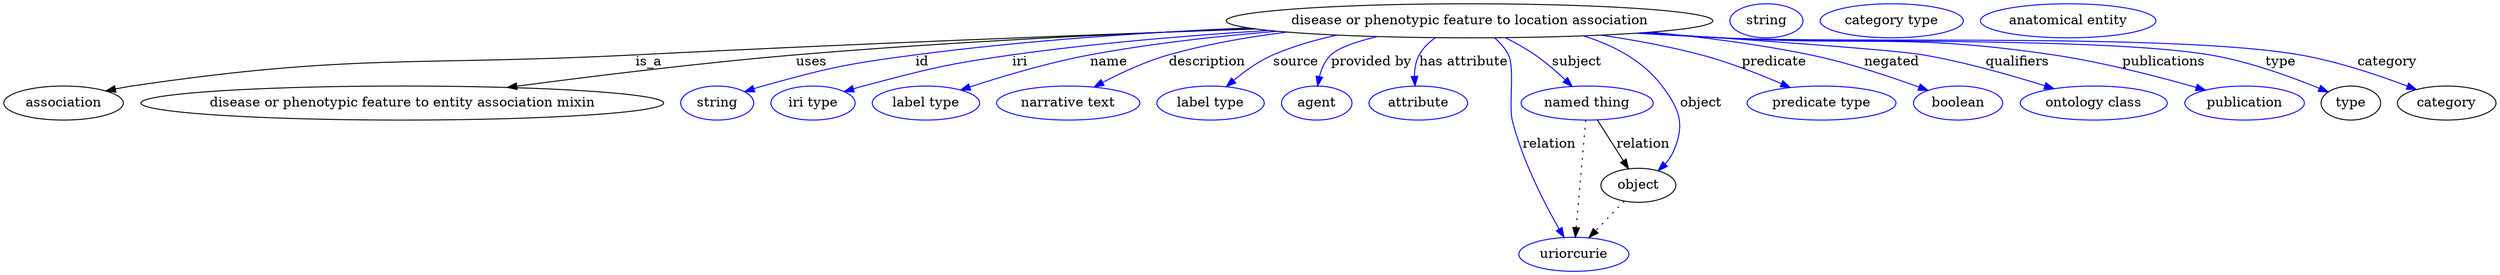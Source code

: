 digraph {
	graph [bb="0,0,2625,283"];
	node [label="\N"];
	"disease or phenotypic feature to location association"	 [height=0.5,
		label="disease or phenotypic feature to location association",
		pos="1545,265",
		width=7.1313];
	association	 [height=0.5,
		pos="63.044,178",
		width=1.7512];
	"disease or phenotypic feature to location association" -> association	 [label=is_a,
		lp="678.04,221.5",
		pos="e,108.11,190.6 1315,256.95 1137.2,250.4 884.95,240.4 664.04,229 428.79,216.86 367.84,232.05 135.04,196 129.55,195.15 123.87,194.07 \
118.21,192.88"];
	"disease or phenotypic feature to entity association mixin"	 [height=0.5,
		pos="420.04,178",
		width=7.6549];
	"disease or phenotypic feature to location association" -> "disease or phenotypic feature to entity association mixin"	 [label=uses,
		lp="847.54,221.5",
		pos="e,534.08,194.42 1311.2,257.52 1171.7,251.98 991.01,242.94 831.04,229 734.53,220.59 625.76,206.91 544.37,195.83"];
	id	 [color=blue,
		height=0.5,
		label=string,
		pos="752.04,178",
		width=1.0652];
	"disease or phenotypic feature to location association" -> id	 [color=blue,
		label=id,
		lp="965.04,221.5",
		pos="e,781.25,189.76 1306.9,258.22 1199.9,253.16 1072.3,244.35 958.04,229 886.95,219.45 868.94,215.99 800.04,196 797.06,195.14 794,194.17 \
790.94,193.15",
		style=solid];
	iri	 [color=blue,
		height=0.5,
		label="iri type",
		pos="853.04,178",
		width=1.2277];
	"disease or phenotypic feature to location association" -> iri	 [color=blue,
		label=iri,
		lp="1070,221.5",
		pos="e,886.22,189.94 1329.8,255.15 1246,249.7 1149.2,241.42 1062,229 991.88,219.01 974.38,214.76 906.04,196 902.71,195.08 899.28,194.08 \
895.84,193.02",
		style=solid];
	name	 [color=blue,
		height=0.5,
		label="label type",
		pos="972.04,178",
		width=1.5707];
	"disease or phenotypic feature to location association" -> name	 [color=blue,
		label=name,
		lp="1164,221.5",
		pos="e,1009.8,191.55 1338.1,254.32 1275.4,248.97 1206.6,240.96 1144,229 1101.2,220.8 1053.7,206.29 1019.5,194.84",
		style=solid];
	description	 [color=blue,
		height=0.5,
		label="narrative text",
		pos="1122,178",
		width=2.0943];
	"disease or phenotypic feature to location association" -> description	 [color=blue,
		label=description,
		lp="1267,221.5",
		pos="e,1149.7,194.82 1377.9,251.32 1316.5,245.2 1255,237.46 1226,229 1202.5,222.14 1177.9,210.27 1158.5,199.71",
		style=solid];
	source	 [color=blue,
		height=0.5,
		label="label type",
		pos="1272,178",
		width=1.5707];
	"disease or phenotypic feature to location association" -> source	 [color=blue,
		label=source,
		lp="1361.5,221.5",
		pos="e,1289.2,195.39 1423.9,249.12 1387.8,243.28 1353.5,236.3 1337,229 1322.5,222.53 1308.3,212.08 1297,202.31",
		style=solid];
	"provided by"	 [color=blue,
		height=0.5,
		label=agent,
		pos="1384,178",
		width=1.0291];
	"disease or phenotypic feature to location association" -> "provided by"	 [color=blue,
		label="provided by",
		lp="1441.5,221.5",
		pos="e,1385,196.38 1446.6,248.35 1425.4,243.06 1407,236.58 1399,229 1392.8,223.01 1389.1,214.56 1386.9,206.26",
		style=solid];
	"has attribute"	 [color=blue,
		height=0.5,
		label=attribute,
		pos="1491,178",
		width=1.4443];
	"disease or phenotypic feature to location association" -> "has attribute"	 [color=blue,
		label="has attribute",
		lp="1539,221.5",
		pos="e,1487.5,196.03 1508.4,247.06 1501.9,242.13 1495.9,236.14 1492,229 1488.3,222.15 1487.1,213.98 1487,206.21",
		style=solid];
	subject	 [color=blue,
		height=0.5,
		label="named thing",
		pos="1669,178",
		width=1.9318];
	"disease or phenotypic feature to location association" -> subject	 [color=blue,
		label=subject,
		lp="1658.5,221.5",
		pos="e,1652.2,195.81 1583.7,247.13 1593.9,241.81 1604.7,235.62 1614,229 1624.9,221.38 1635.7,211.78 1644.9,202.97",
		style=solid];
	predicate	 [color=blue,
		height=0.5,
		label="predicate type",
		pos="1917,178",
		width=2.1845];
	"disease or phenotypic feature to location association" -> predicate	 [color=blue,
		label=predicate,
		lp="1867.5,221.5",
		pos="e,1882.7,194.2 1685.9,249.92 1720,244.71 1756.1,237.87 1789,229 1817.9,221.24 1849.1,208.91 1873.4,198.31",
		style=solid];
	relation	 [color=blue,
		height=0.5,
		label=uriorcurie,
		pos="1655,18",
		width=1.6068];
	"disease or phenotypic feature to location association" -> relation	 [color=blue,
		label=relation,
		lp="1629,134.5",
		pos="e,1644.1,36.025 1571.8,247.01 1577.5,241.88 1582.7,235.81 1586,229 1592.8,215.2 1586.4,174.91 1590,160 1600.5,117.67 1623.5,72.485 \
1639.1,44.737",
		style=solid];
	negated	 [color=blue,
		height=0.5,
		label=boolean,
		pos="2060,178",
		width=1.2999];
	"disease or phenotypic feature to location association" -> negated	 [color=blue,
		label=negated,
		lp="1991,221.5",
		pos="e,2027.6,191.08 1741.1,253.37 1794.9,248.03 1853.1,240.27 1906,229 1944.8,220.75 1987.5,206.15 2018.1,194.68",
		style=solid];
	qualifiers	 [color=blue,
		height=0.5,
		label="ontology class",
		pos="2202,178",
		width=2.1484];
	"disease or phenotypic feature to location association" -> qualifiers	 [color=blue,
		label=qualifiers,
		lp="2123,221.5",
		pos="e,2159.1,192.98 1726.4,252.23 1855.6,242.99 2009.1,231.68 2024,229 2067,221.32 2114.4,207.44 2149.5,196.1",
		style=solid];
	publications	 [color=blue,
		height=0.5,
		label=publication,
		pos="2360,178",
		width=1.7512];
	"disease or phenotypic feature to location association" -> publications	 [color=blue,
		label=publications,
		lp="2277,221.5",
		pos="e,2317.9,191.43 1727.1,252.29 1755.2,250.44 1783.9,248.62 1811,247 1966.5,237.74 2007.1,252.45 2161,229 2211.8,221.28 2268.3,206.14 \
2308.1,194.35",
		style=solid];
	type	 [height=0.5,
		pos="2472,178",
		width=0.86659];
	"disease or phenotypic feature to location association" -> type	 [color=blue,
		label=type,
		lp="2401,221.5",
		pos="e,2447.7,189.53 1724.2,252.08 1753.2,250.21 1783,248.44 1811,247 1925.2,241.14 2212.3,248.01 2325,229 2374.1,220.72 2385.5,213.58 \
2432,196 2434.1,195.21 2436.3,194.37 2438.4,193.5",
		style=solid];
	category	 [height=0.5,
		pos="2573,178",
		width=1.4443];
	"disease or phenotypic feature to location association" -> category	 [color=blue,
		label=category,
		lp="2509,221.5",
		pos="e,2540.3,192.13 1723.1,252.01 1752.5,250.14 1782.6,248.38 1811,247 1946.5,240.42 2287.5,252.83 2421,229 2459.2,222.18 2500.9,207.67 \
2531,195.86",
		style=solid];
	object	 [height=0.5,
		pos="1723,91",
		width=1.1013];
	"disease or phenotypic feature to location association" -> object	 [color=blue,
		label=object,
		lp="1789.5,178",
		pos="e,1744.4,106.32 1629.2,247.93 1649.2,242.8 1670.1,236.5 1689,229 1717,217.93 1730.1,220.1 1748,196 1766.6,171.03 1772.2,155.68 1760,\
127 1758,122.17 1755,117.67 1751.5,113.6",
		style=solid];
	subject -> relation	 [pos="e,1656.6,36.223 1667.5,159.96 1665,132.35 1660.4,79.375 1657.5,46.525",
		style=dotted];
	subject -> object	 [label=relation,
		lp="1728,134.5",
		pos="e,1712.2,108.41 1680.2,159.97 1687.9,147.56 1698.3,130.88 1706.9,117.03"];
	association_type	 [color=blue,
		height=0.5,
		label=string,
		pos="1858,265",
		width=1.0652];
	association_category	 [color=blue,
		height=0.5,
		label="category type",
		pos="1990,265",
		width=2.0943];
	object -> relation	 [pos="e,1671.2,35.346 1707.3,74.069 1698.6,64.805 1687.8,53.154 1678.2,42.876",
		style=dotted];
	"disease or phenotypic feature to location association_object"	 [color=blue,
		height=0.5,
		label="anatomical entity",
		pos="2176,265",
		width=2.5637];
}
